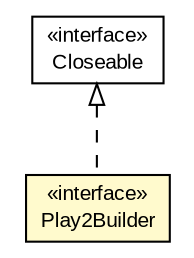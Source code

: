 #!/usr/local/bin/dot
#
# Class diagram 
# Generated by UMLGraph version R5_6-24-gf6e263 (http://www.umlgraph.org/)
#

digraph G {
	edge [fontname="arial",fontsize=10,labelfontname="arial",labelfontsize=10];
	node [fontname="arial",fontsize=10,shape=plaintext];
	nodesep=0.25;
	ranksep=0.5;
	// com.google.code.play2.provider.api.Play2Builder
	c232 [label=<<table title="com.google.code.play2.provider.api.Play2Builder" border="0" cellborder="1" cellspacing="0" cellpadding="2" port="p" bgcolor="lemonChiffon" href="./Play2Builder.html">
		<tr><td><table border="0" cellspacing="0" cellpadding="1">
<tr><td align="center" balign="center"> &#171;interface&#187; </td></tr>
<tr><td align="center" balign="center"> Play2Builder </td></tr>
		</table></td></tr>
		</table>>, URL="./Play2Builder.html", fontname="arial", fontcolor="black", fontsize=10.0];
	//com.google.code.play2.provider.api.Play2Builder implements java.io.Closeable
	c238:p -> c232:p [dir=back,arrowtail=empty,style=dashed];
	// java.io.Closeable
	c238 [label=<<table title="java.io.Closeable" border="0" cellborder="1" cellspacing="0" cellpadding="2" port="p" href="https://docs.oracle.com/javase/6/docs/api/java/io/Closeable.html">
		<tr><td><table border="0" cellspacing="0" cellpadding="1">
<tr><td align="center" balign="center"> &#171;interface&#187; </td></tr>
<tr><td align="center" balign="center"> Closeable </td></tr>
		</table></td></tr>
		</table>>, URL="https://docs.oracle.com/javase/6/docs/api/java/io/Closeable.html", fontname="arial", fontcolor="black", fontsize=10.0];
}

